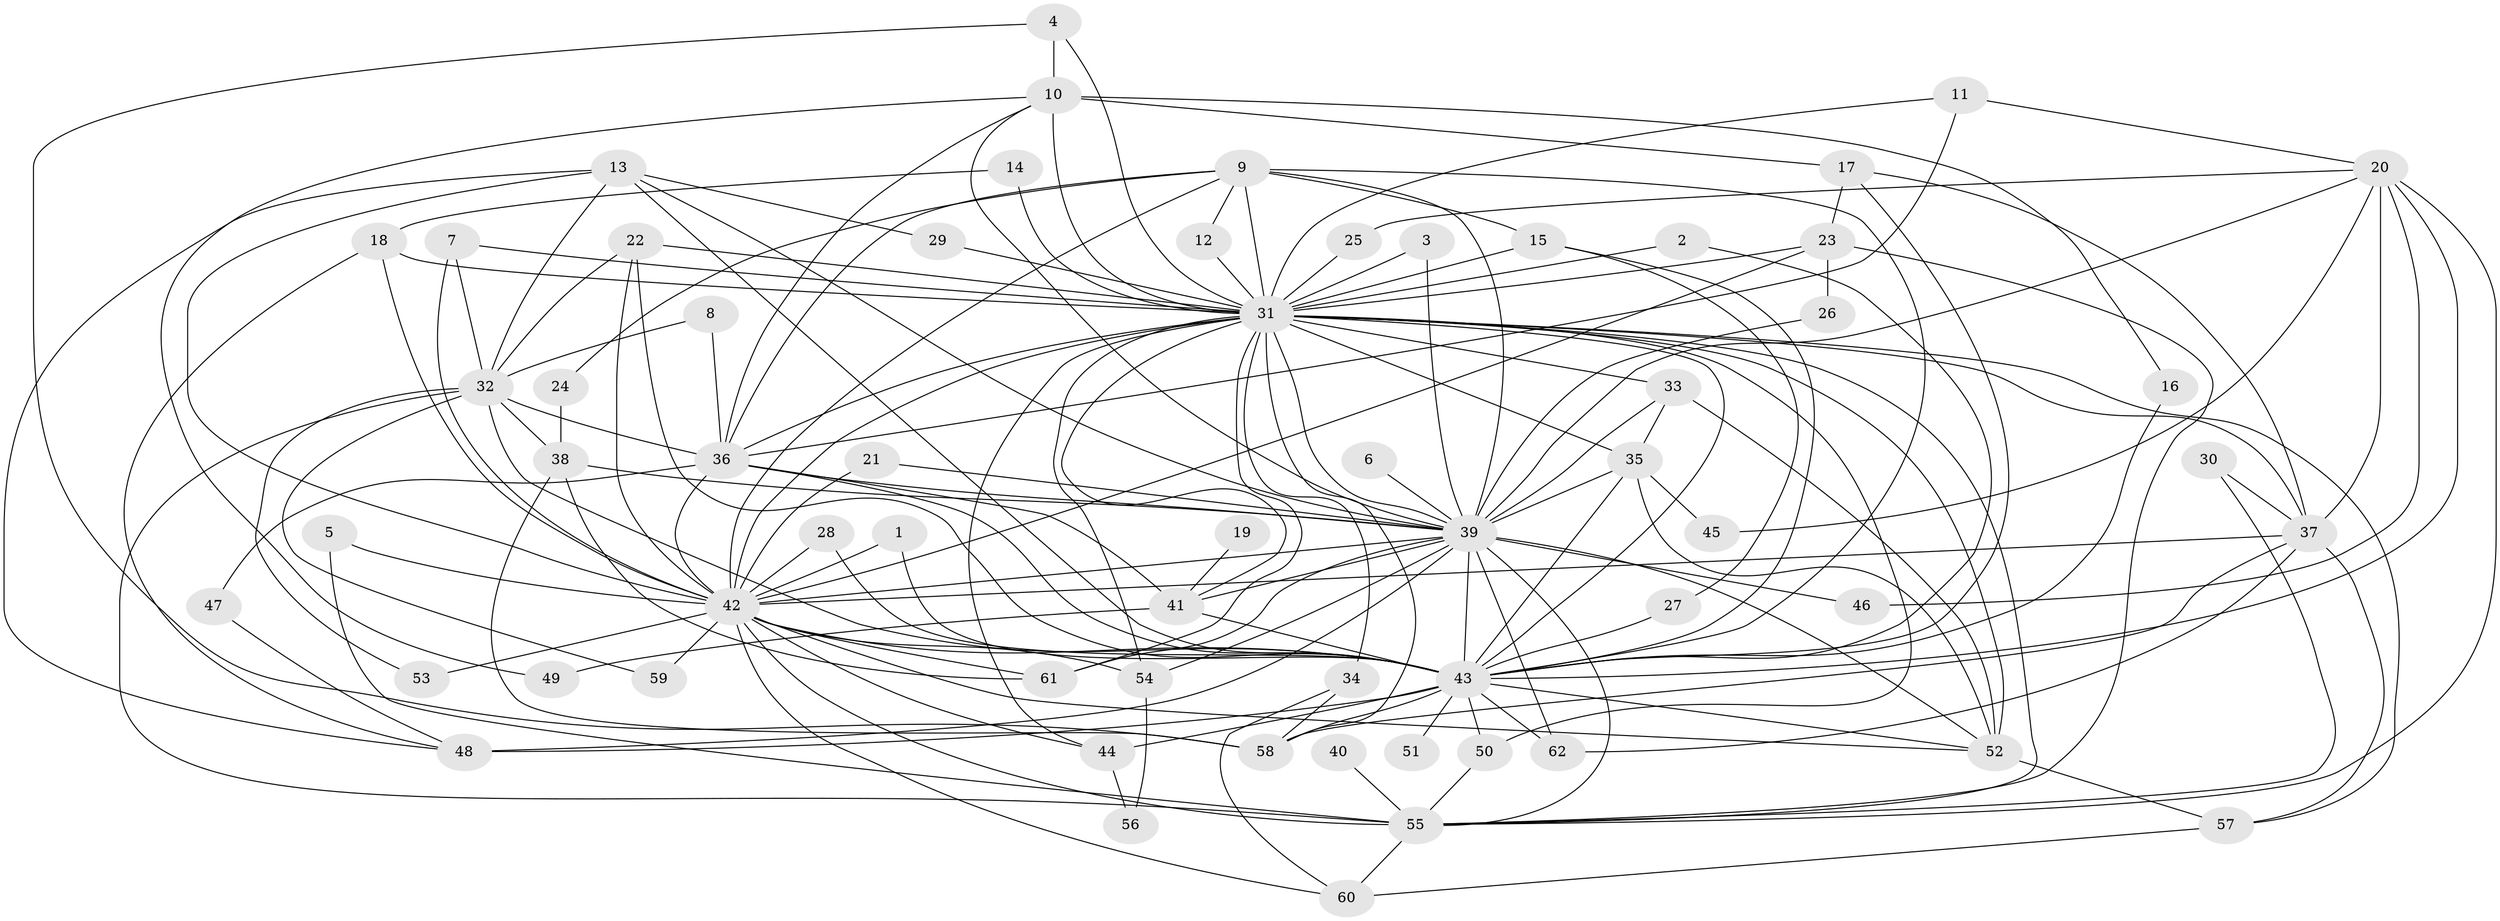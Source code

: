 // original degree distribution, {12: 0.008130081300813009, 20: 0.008130081300813009, 21: 0.008130081300813009, 23: 0.008130081300813009, 15: 0.008130081300813009, 18: 0.008130081300813009, 26: 0.008130081300813009, 32: 0.008130081300813009, 22: 0.008130081300813009, 19: 0.008130081300813009, 6: 0.04065040650406504, 9: 0.016260162601626018, 5: 0.04065040650406504, 4: 0.08943089430894309, 8: 0.008130081300813009, 2: 0.5365853658536586, 3: 0.17886178861788618, 11: 0.008130081300813009}
// Generated by graph-tools (version 1.1) at 2025/49/03/09/25 03:49:40]
// undirected, 62 vertices, 160 edges
graph export_dot {
graph [start="1"]
  node [color=gray90,style=filled];
  1;
  2;
  3;
  4;
  5;
  6;
  7;
  8;
  9;
  10;
  11;
  12;
  13;
  14;
  15;
  16;
  17;
  18;
  19;
  20;
  21;
  22;
  23;
  24;
  25;
  26;
  27;
  28;
  29;
  30;
  31;
  32;
  33;
  34;
  35;
  36;
  37;
  38;
  39;
  40;
  41;
  42;
  43;
  44;
  45;
  46;
  47;
  48;
  49;
  50;
  51;
  52;
  53;
  54;
  55;
  56;
  57;
  58;
  59;
  60;
  61;
  62;
  1 -- 42 [weight=1.0];
  1 -- 43 [weight=1.0];
  2 -- 31 [weight=1.0];
  2 -- 43 [weight=1.0];
  3 -- 31 [weight=1.0];
  3 -- 39 [weight=1.0];
  4 -- 10 [weight=1.0];
  4 -- 31 [weight=1.0];
  4 -- 58 [weight=1.0];
  5 -- 42 [weight=1.0];
  5 -- 55 [weight=1.0];
  6 -- 39 [weight=1.0];
  7 -- 31 [weight=1.0];
  7 -- 32 [weight=1.0];
  7 -- 42 [weight=1.0];
  8 -- 32 [weight=1.0];
  8 -- 36 [weight=1.0];
  9 -- 12 [weight=1.0];
  9 -- 15 [weight=1.0];
  9 -- 24 [weight=1.0];
  9 -- 31 [weight=3.0];
  9 -- 36 [weight=1.0];
  9 -- 39 [weight=1.0];
  9 -- 42 [weight=2.0];
  9 -- 43 [weight=2.0];
  10 -- 16 [weight=1.0];
  10 -- 17 [weight=1.0];
  10 -- 31 [weight=2.0];
  10 -- 36 [weight=1.0];
  10 -- 39 [weight=1.0];
  10 -- 49 [weight=1.0];
  11 -- 20 [weight=1.0];
  11 -- 31 [weight=1.0];
  11 -- 36 [weight=1.0];
  12 -- 31 [weight=1.0];
  13 -- 29 [weight=1.0];
  13 -- 32 [weight=1.0];
  13 -- 39 [weight=1.0];
  13 -- 42 [weight=1.0];
  13 -- 43 [weight=1.0];
  13 -- 48 [weight=1.0];
  14 -- 18 [weight=1.0];
  14 -- 31 [weight=1.0];
  15 -- 27 [weight=1.0];
  15 -- 31 [weight=2.0];
  15 -- 43 [weight=1.0];
  16 -- 43 [weight=1.0];
  17 -- 23 [weight=1.0];
  17 -- 37 [weight=1.0];
  17 -- 43 [weight=1.0];
  18 -- 31 [weight=1.0];
  18 -- 42 [weight=1.0];
  18 -- 48 [weight=1.0];
  19 -- 41 [weight=1.0];
  20 -- 25 [weight=1.0];
  20 -- 37 [weight=1.0];
  20 -- 39 [weight=1.0];
  20 -- 43 [weight=2.0];
  20 -- 45 [weight=1.0];
  20 -- 46 [weight=1.0];
  20 -- 55 [weight=1.0];
  21 -- 39 [weight=1.0];
  21 -- 42 [weight=1.0];
  22 -- 31 [weight=1.0];
  22 -- 32 [weight=1.0];
  22 -- 42 [weight=2.0];
  22 -- 43 [weight=2.0];
  23 -- 26 [weight=1.0];
  23 -- 31 [weight=1.0];
  23 -- 42 [weight=1.0];
  23 -- 55 [weight=1.0];
  24 -- 38 [weight=1.0];
  25 -- 31 [weight=1.0];
  26 -- 39 [weight=1.0];
  27 -- 43 [weight=1.0];
  28 -- 42 [weight=1.0];
  28 -- 43 [weight=1.0];
  29 -- 31 [weight=1.0];
  30 -- 37 [weight=1.0];
  30 -- 55 [weight=1.0];
  31 -- 33 [weight=1.0];
  31 -- 34 [weight=1.0];
  31 -- 35 [weight=1.0];
  31 -- 36 [weight=3.0];
  31 -- 37 [weight=2.0];
  31 -- 39 [weight=4.0];
  31 -- 41 [weight=1.0];
  31 -- 42 [weight=6.0];
  31 -- 43 [weight=6.0];
  31 -- 44 [weight=1.0];
  31 -- 50 [weight=1.0];
  31 -- 52 [weight=1.0];
  31 -- 54 [weight=1.0];
  31 -- 55 [weight=1.0];
  31 -- 57 [weight=1.0];
  31 -- 58 [weight=1.0];
  31 -- 61 [weight=1.0];
  32 -- 36 [weight=1.0];
  32 -- 38 [weight=1.0];
  32 -- 43 [weight=1.0];
  32 -- 53 [weight=1.0];
  32 -- 55 [weight=1.0];
  32 -- 59 [weight=1.0];
  33 -- 35 [weight=1.0];
  33 -- 39 [weight=1.0];
  33 -- 52 [weight=1.0];
  34 -- 58 [weight=1.0];
  34 -- 60 [weight=1.0];
  35 -- 39 [weight=1.0];
  35 -- 43 [weight=1.0];
  35 -- 45 [weight=1.0];
  35 -- 52 [weight=1.0];
  36 -- 39 [weight=1.0];
  36 -- 41 [weight=1.0];
  36 -- 42 [weight=2.0];
  36 -- 43 [weight=2.0];
  36 -- 47 [weight=1.0];
  37 -- 42 [weight=1.0];
  37 -- 57 [weight=1.0];
  37 -- 58 [weight=1.0];
  37 -- 62 [weight=1.0];
  38 -- 39 [weight=1.0];
  38 -- 58 [weight=1.0];
  38 -- 61 [weight=2.0];
  39 -- 41 [weight=1.0];
  39 -- 42 [weight=3.0];
  39 -- 43 [weight=2.0];
  39 -- 46 [weight=1.0];
  39 -- 48 [weight=2.0];
  39 -- 52 [weight=1.0];
  39 -- 54 [weight=1.0];
  39 -- 55 [weight=1.0];
  39 -- 61 [weight=1.0];
  39 -- 62 [weight=2.0];
  40 -- 55 [weight=1.0];
  41 -- 43 [weight=1.0];
  41 -- 49 [weight=1.0];
  42 -- 43 [weight=4.0];
  42 -- 44 [weight=1.0];
  42 -- 52 [weight=1.0];
  42 -- 53 [weight=1.0];
  42 -- 54 [weight=1.0];
  42 -- 55 [weight=2.0];
  42 -- 59 [weight=2.0];
  42 -- 60 [weight=1.0];
  42 -- 61 [weight=1.0];
  43 -- 44 [weight=3.0];
  43 -- 48 [weight=1.0];
  43 -- 50 [weight=2.0];
  43 -- 51 [weight=2.0];
  43 -- 52 [weight=1.0];
  43 -- 58 [weight=1.0];
  43 -- 62 [weight=2.0];
  44 -- 56 [weight=1.0];
  47 -- 48 [weight=1.0];
  50 -- 55 [weight=1.0];
  52 -- 57 [weight=1.0];
  54 -- 56 [weight=1.0];
  55 -- 60 [weight=1.0];
  57 -- 60 [weight=1.0];
}
